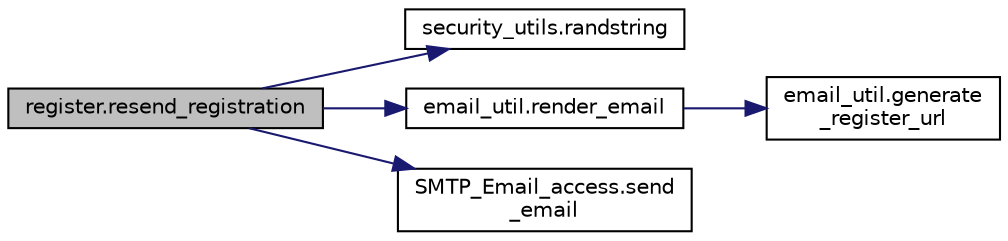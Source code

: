 digraph "register.resend_registration"
{
 // LATEX_PDF_SIZE
  edge [fontname="Helvetica",fontsize="10",labelfontname="Helvetica",labelfontsize="10"];
  node [fontname="Helvetica",fontsize="10",shape=record];
  rankdir="LR";
  Node1 [label="register.resend_registration",height=0.2,width=0.4,color="black", fillcolor="grey75", style="filled", fontcolor="black",tooltip=" "];
  Node1 -> Node2 [color="midnightblue",fontsize="10",style="solid",fontname="Helvetica"];
  Node2 [label="security_utils.randstring",height=0.2,width=0.4,color="black", fillcolor="white", style="filled",URL="$namespacesecurity__utils.html#a4aed6d19dc06e65482b982cab641edad",tooltip=" "];
  Node1 -> Node3 [color="midnightblue",fontsize="10",style="solid",fontname="Helvetica"];
  Node3 [label="email_util.render_email",height=0.2,width=0.4,color="black", fillcolor="white", style="filled",URL="$namespaceemail__util.html#ada7f5bb440ad7aa367383caa1bdfa39b",tooltip=" "];
  Node3 -> Node4 [color="midnightblue",fontsize="10",style="solid",fontname="Helvetica"];
  Node4 [label="email_util.generate\l_register_url",height=0.2,width=0.4,color="black", fillcolor="white", style="filled",URL="$namespaceemail__util.html#a3e4d0c9edef1ce0bb715c5282634b1b7",tooltip=" "];
  Node1 -> Node5 [color="midnightblue",fontsize="10",style="solid",fontname="Helvetica"];
  Node5 [label="SMTP_Email_access.send\l_email",height=0.2,width=0.4,color="black", fillcolor="white", style="filled",URL="$namespace_s_m_t_p___email__access.html#a79887d024a6dc15b421b69f25605b56a",tooltip=" "];
}
